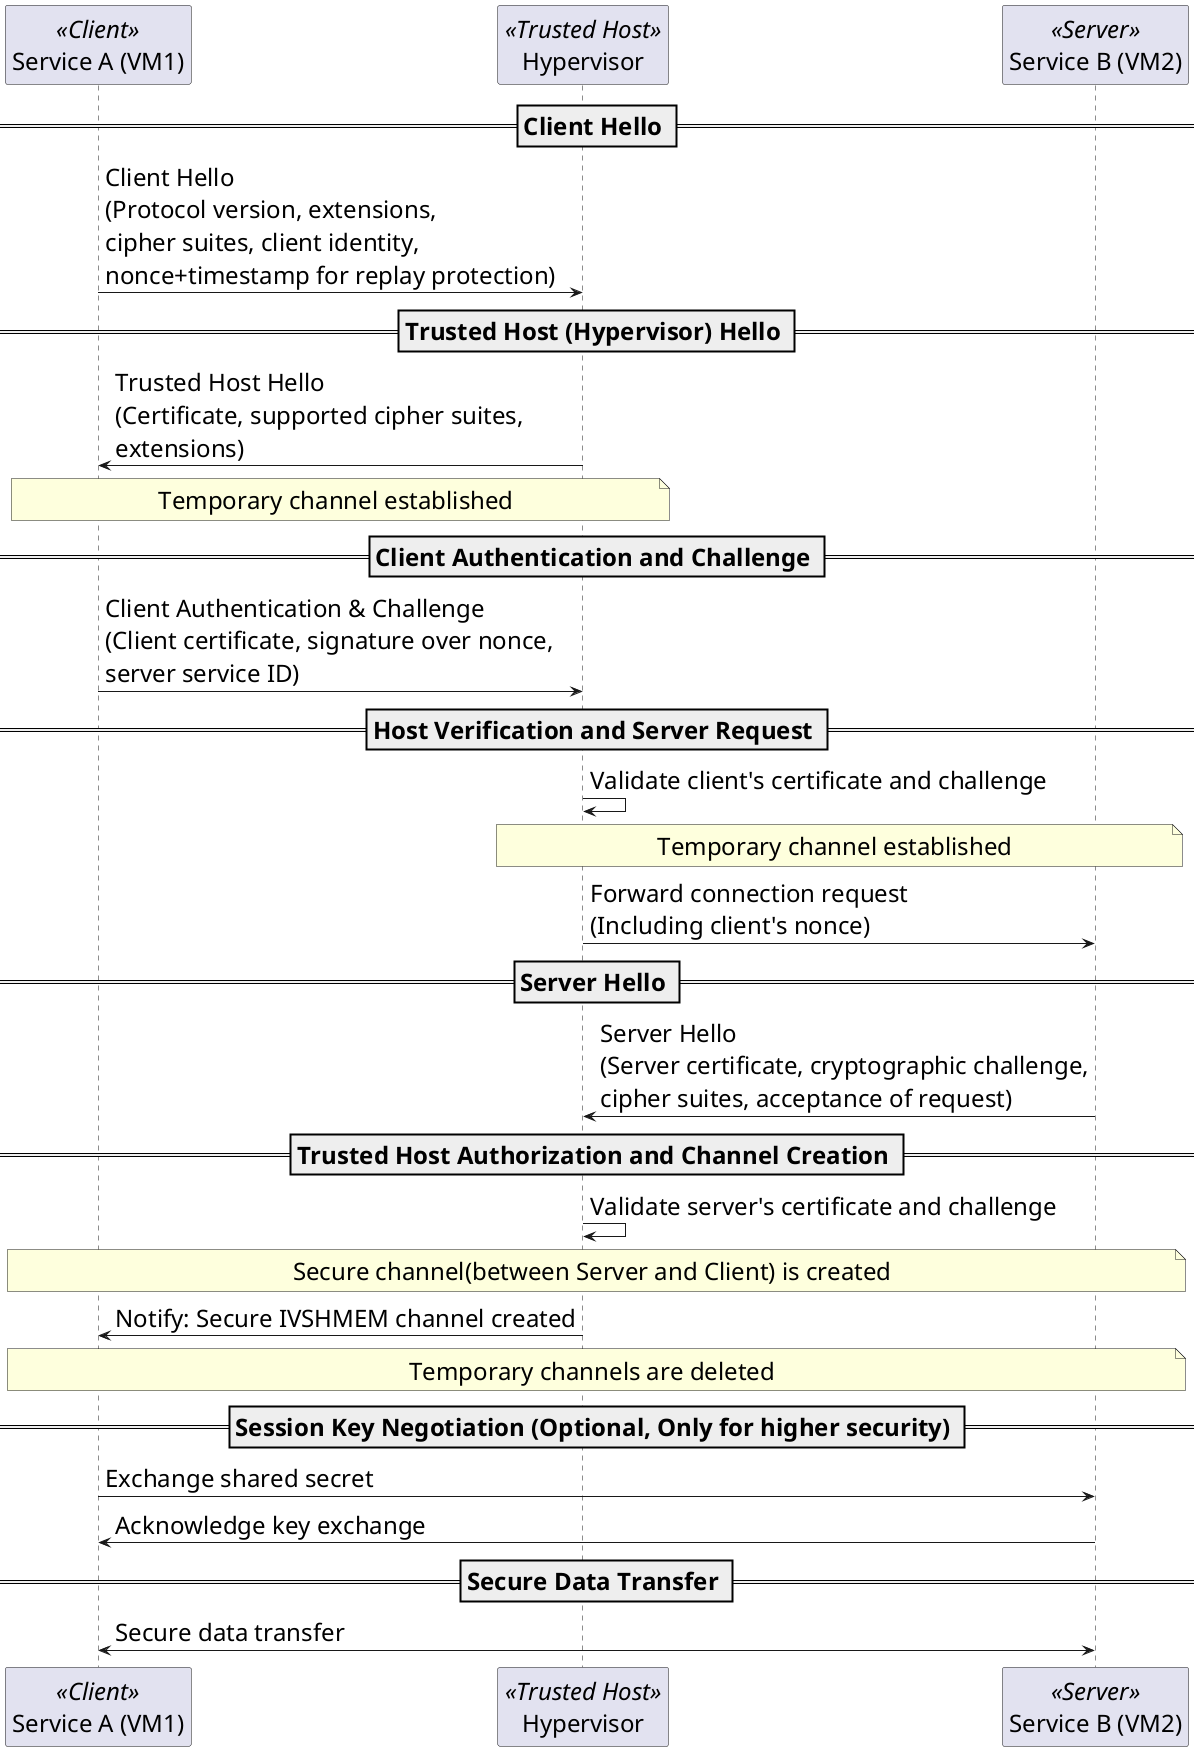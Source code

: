 @startuml Channel Protocol
skinparam participantStyle rectangle
skinparam defaultFontSize 24 


participant "Service A (VM1)" as Client <<Client>>
participant "Hypervisor" as Host <<Trusted Host>>
participant "Service B (VM2)" as Server <<Server>>


== Client Hello ==
Client -> Host : Client Hello\n(Protocol version, extensions,\ncipher suites, client identity,\nnonce+timestamp for replay protection)

== Trusted Host (Hypervisor) Hello ==
Host -> Client : Trusted Host Hello\n(Certificate, supported cipher suites,\nextensions)
note over Client,Host: Temporary channel established

== Client Authentication and Challenge ==
Client -> Host : Client Authentication & Challenge\n(Client certificate, signature over nonce,\nserver service ID)

== Host Verification and Server Request ==
Host -> Host : Validate client's certificate and challenge
note over Host,Server: Temporary channel established
Host -> Server : Forward connection request\n(Including client's nonce)

== Server Hello ==
Server -> Host : Server Hello\n(Server certificate, cryptographic challenge,\ncipher suites, acceptance of request)

== Trusted Host Authorization and Channel Creation ==
Host -> Host : Validate server's certificate and challenge
note over Client,Server: Secure channel(between Server and Client) is created
Host -> Client : Notify: Secure IVSHMEM channel created
note over Client,Server: Temporary channels are deleted

== Session Key Negotiation (Optional, Only for higher security) ==
Client -> Server : Exchange shared secret
Server -> Client : Acknowledge key exchange

== Secure Data Transfer ==
Client <-> Server : Secure data transfer


@enduml
